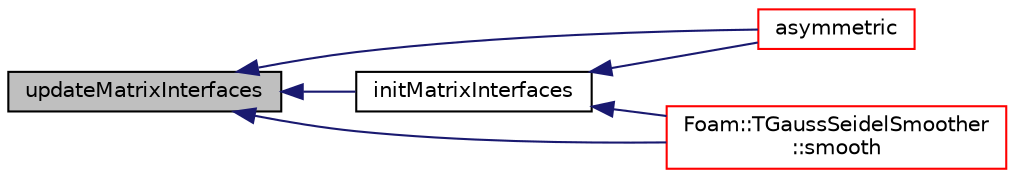 digraph "updateMatrixInterfaces"
{
  bgcolor="transparent";
  edge [fontname="Helvetica",fontsize="10",labelfontname="Helvetica",labelfontsize="10"];
  node [fontname="Helvetica",fontsize="10",shape=record];
  rankdir="LR";
  Node1099 [label="updateMatrixInterfaces",height=0.2,width=0.4,color="black", fillcolor="grey75", style="filled", fontcolor="black"];
  Node1099 -> Node1100 [dir="back",color="midnightblue",fontsize="10",style="solid",fontname="Helvetica"];
  Node1100 [label="asymmetric",height=0.2,width=0.4,color="red",URL="$a28105.html#aff45003a4c4226b1f6f4e5e24d382e03"];
  Node1099 -> Node1106 [dir="back",color="midnightblue",fontsize="10",style="solid",fontname="Helvetica"];
  Node1106 [label="initMatrixInterfaces",height=0.2,width=0.4,color="black",URL="$a28105.html#a972d7143fe59ce51a6a79f7906da246c",tooltip="Initialise the update of interfaced interfaces. "];
  Node1106 -> Node1100 [dir="back",color="midnightblue",fontsize="10",style="solid",fontname="Helvetica"];
  Node1106 -> Node1107 [dir="back",color="midnightblue",fontsize="10",style="solid",fontname="Helvetica"];
  Node1107 [label="Foam::TGaussSeidelSmoother\l::smooth",height=0.2,width=0.4,color="red",URL="$a28141.html#a2727a700fb0cafd8fb6b7e04f558fca7",tooltip="Smooth for the given number of sweeps. "];
  Node1099 -> Node1107 [dir="back",color="midnightblue",fontsize="10",style="solid",fontname="Helvetica"];
}
